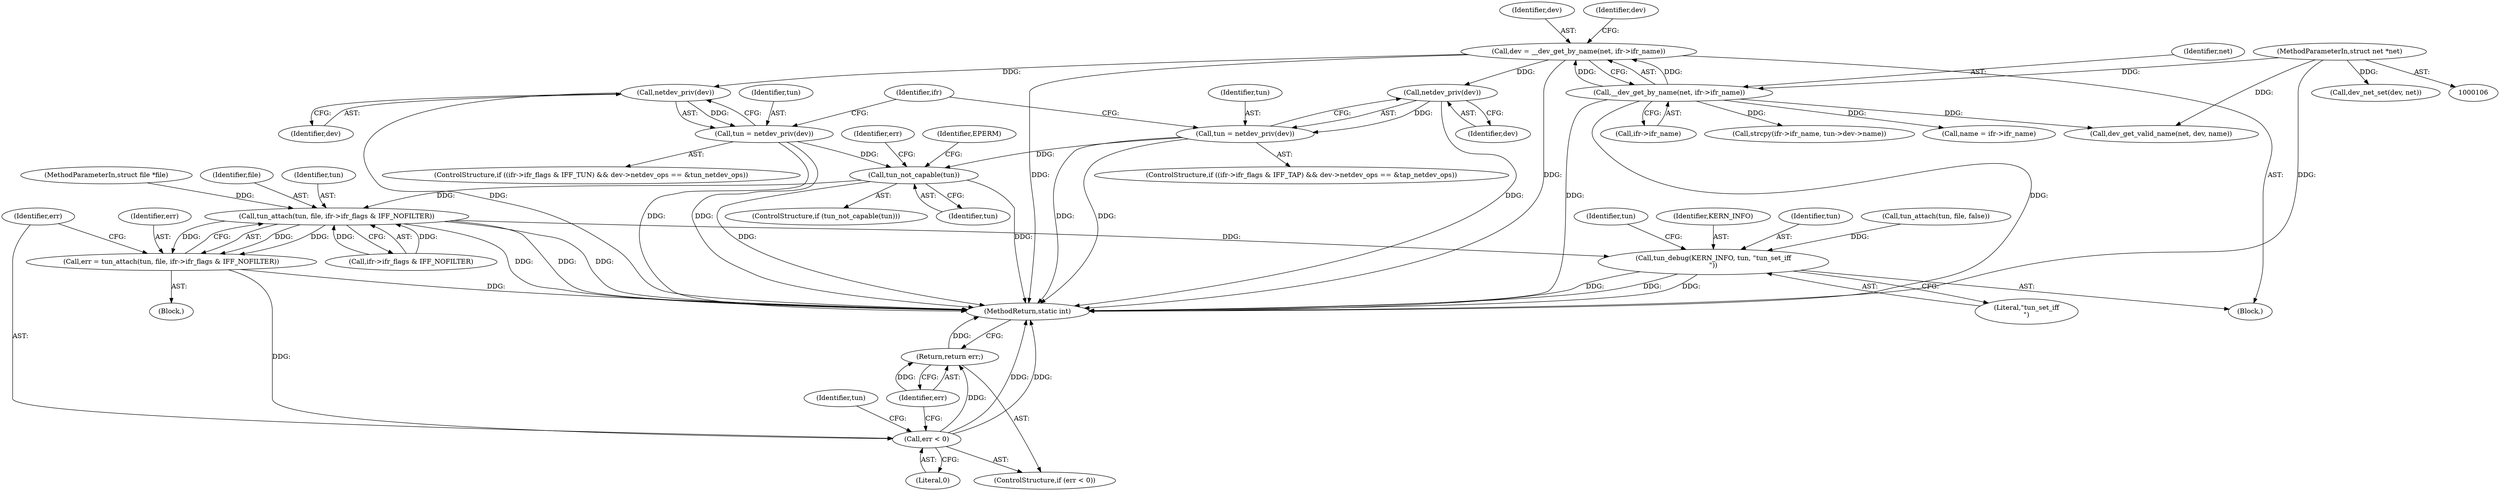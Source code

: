 digraph "0_linux_0ad646c81b2182f7fa67ec0c8c825e0ee165696d@pointer" {
"1000127" [label="(Call,dev = __dev_get_by_name(net, ifr->ifr_name))"];
"1000129" [label="(Call,__dev_get_by_name(net, ifr->ifr_name))"];
"1000107" [label="(MethodParameterIn,struct net *net)"];
"1000161" [label="(Call,netdev_priv(dev))"];
"1000159" [label="(Call,tun = netdev_priv(dev))"];
"1000205" [label="(Call,tun_not_capable(tun))"];
"1000224" [label="(Call,tun_attach(tun, file, ifr->ifr_flags & IFF_NOFILTER))"];
"1000222" [label="(Call,err = tun_attach(tun, file, ifr->ifr_flags & IFF_NOFILTER))"];
"1000233" [label="(Call,err < 0)"];
"1000236" [label="(Return,return err;)"];
"1000534" [label="(Call,tun_debug(KERN_INFO, tun, \"tun_set_iff\n\"))"];
"1000179" [label="(Call,netdev_priv(dev))"];
"1000177" [label="(Call,tun = netdev_priv(dev))"];
"1000242" [label="(Identifier,tun)"];
"1000562" [label="(Call,strcpy(ifr->ifr_name, tun->dev->name))"];
"1000224" [label="(Call,tun_attach(tun, file, ifr->ifr_flags & IFF_NOFILTER))"];
"1000330" [label="(Call,name = ifr->ifr_name)"];
"1000128" [label="(Identifier,dev)"];
"1000191" [label="(Identifier,ifr)"];
"1000232" [label="(ControlStructure,if (err < 0))"];
"1000177" [label="(Call,tun = netdev_priv(dev))"];
"1000130" [label="(Identifier,net)"];
"1000360" [label="(Call,dev_net_set(dev, net))"];
"1000223" [label="(Identifier,err)"];
"1000540" [label="(Identifier,tun)"];
"1000222" [label="(Call,err = tun_attach(tun, file, ifr->ifr_flags & IFF_NOFILTER))"];
"1000180" [label="(Identifier,dev)"];
"1000205" [label="(Call,tun_not_capable(tun))"];
"1000206" [label="(Identifier,tun)"];
"1000225" [label="(Identifier,tun)"];
"1000204" [label="(ControlStructure,if (tun_not_capable(tun)))"];
"1000110" [label="(Block,)"];
"1000535" [label="(Identifier,KERN_INFO)"];
"1000161" [label="(Call,netdev_priv(dev))"];
"1000353" [label="(Call,dev_get_valid_name(net, dev, name))"];
"1000164" [label="(ControlStructure,if ((ifr->ifr_flags & IFF_TAP) && dev->netdev_ops == &tap_netdev_ops))"];
"1000536" [label="(Identifier,tun)"];
"1000136" [label="(Block,)"];
"1000160" [label="(Identifier,tun)"];
"1000135" [label="(Identifier,dev)"];
"1000108" [label="(MethodParameterIn,struct file *file)"];
"1000146" [label="(ControlStructure,if ((ifr->ifr_flags & IFF_TUN) && dev->netdev_ops == &tun_netdev_ops))"];
"1000211" [label="(Identifier,err)"];
"1000129" [label="(Call,__dev_get_by_name(net, ifr->ifr_name))"];
"1000237" [label="(Identifier,err)"];
"1000178" [label="(Identifier,tun)"];
"1000131" [label="(Call,ifr->ifr_name)"];
"1000107" [label="(MethodParameterIn,struct net *net)"];
"1000159" [label="(Call,tun = netdev_priv(dev))"];
"1000127" [label="(Call,dev = __dev_get_by_name(net, ifr->ifr_name))"];
"1000162" [label="(Identifier,dev)"];
"1000235" [label="(Literal,0)"];
"1000233" [label="(Call,err < 0)"];
"1000537" [label="(Literal,\"tun_set_iff\n\")"];
"1000179" [label="(Call,netdev_priv(dev))"];
"1000226" [label="(Identifier,file)"];
"1000510" [label="(Call,tun_attach(tun, file, false))"];
"1000209" [label="(Identifier,EPERM)"];
"1000234" [label="(Identifier,err)"];
"1000534" [label="(Call,tun_debug(KERN_INFO, tun, \"tun_set_iff\n\"))"];
"1000236" [label="(Return,return err;)"];
"1000227" [label="(Call,ifr->ifr_flags & IFF_NOFILTER)"];
"1000594" [label="(MethodReturn,static int)"];
"1000127" -> "1000110"  [label="AST: "];
"1000127" -> "1000129"  [label="CFG: "];
"1000128" -> "1000127"  [label="AST: "];
"1000129" -> "1000127"  [label="AST: "];
"1000135" -> "1000127"  [label="CFG: "];
"1000127" -> "1000594"  [label="DDG: "];
"1000127" -> "1000594"  [label="DDG: "];
"1000129" -> "1000127"  [label="DDG: "];
"1000129" -> "1000127"  [label="DDG: "];
"1000127" -> "1000161"  [label="DDG: "];
"1000127" -> "1000179"  [label="DDG: "];
"1000129" -> "1000131"  [label="CFG: "];
"1000130" -> "1000129"  [label="AST: "];
"1000131" -> "1000129"  [label="AST: "];
"1000129" -> "1000594"  [label="DDG: "];
"1000129" -> "1000594"  [label="DDG: "];
"1000107" -> "1000129"  [label="DDG: "];
"1000129" -> "1000330"  [label="DDG: "];
"1000129" -> "1000353"  [label="DDG: "];
"1000129" -> "1000562"  [label="DDG: "];
"1000107" -> "1000106"  [label="AST: "];
"1000107" -> "1000594"  [label="DDG: "];
"1000107" -> "1000353"  [label="DDG: "];
"1000107" -> "1000360"  [label="DDG: "];
"1000161" -> "1000159"  [label="AST: "];
"1000161" -> "1000162"  [label="CFG: "];
"1000162" -> "1000161"  [label="AST: "];
"1000159" -> "1000161"  [label="CFG: "];
"1000161" -> "1000594"  [label="DDG: "];
"1000161" -> "1000159"  [label="DDG: "];
"1000159" -> "1000146"  [label="AST: "];
"1000160" -> "1000159"  [label="AST: "];
"1000191" -> "1000159"  [label="CFG: "];
"1000159" -> "1000594"  [label="DDG: "];
"1000159" -> "1000594"  [label="DDG: "];
"1000159" -> "1000205"  [label="DDG: "];
"1000205" -> "1000204"  [label="AST: "];
"1000205" -> "1000206"  [label="CFG: "];
"1000206" -> "1000205"  [label="AST: "];
"1000209" -> "1000205"  [label="CFG: "];
"1000211" -> "1000205"  [label="CFG: "];
"1000205" -> "1000594"  [label="DDG: "];
"1000205" -> "1000594"  [label="DDG: "];
"1000177" -> "1000205"  [label="DDG: "];
"1000205" -> "1000224"  [label="DDG: "];
"1000224" -> "1000222"  [label="AST: "];
"1000224" -> "1000227"  [label="CFG: "];
"1000225" -> "1000224"  [label="AST: "];
"1000226" -> "1000224"  [label="AST: "];
"1000227" -> "1000224"  [label="AST: "];
"1000222" -> "1000224"  [label="CFG: "];
"1000224" -> "1000594"  [label="DDG: "];
"1000224" -> "1000594"  [label="DDG: "];
"1000224" -> "1000594"  [label="DDG: "];
"1000224" -> "1000222"  [label="DDG: "];
"1000224" -> "1000222"  [label="DDG: "];
"1000224" -> "1000222"  [label="DDG: "];
"1000108" -> "1000224"  [label="DDG: "];
"1000227" -> "1000224"  [label="DDG: "];
"1000227" -> "1000224"  [label="DDG: "];
"1000224" -> "1000534"  [label="DDG: "];
"1000222" -> "1000136"  [label="AST: "];
"1000223" -> "1000222"  [label="AST: "];
"1000234" -> "1000222"  [label="CFG: "];
"1000222" -> "1000594"  [label="DDG: "];
"1000222" -> "1000233"  [label="DDG: "];
"1000233" -> "1000232"  [label="AST: "];
"1000233" -> "1000235"  [label="CFG: "];
"1000234" -> "1000233"  [label="AST: "];
"1000235" -> "1000233"  [label="AST: "];
"1000237" -> "1000233"  [label="CFG: "];
"1000242" -> "1000233"  [label="CFG: "];
"1000233" -> "1000594"  [label="DDG: "];
"1000233" -> "1000594"  [label="DDG: "];
"1000233" -> "1000236"  [label="DDG: "];
"1000236" -> "1000232"  [label="AST: "];
"1000236" -> "1000237"  [label="CFG: "];
"1000237" -> "1000236"  [label="AST: "];
"1000594" -> "1000236"  [label="CFG: "];
"1000236" -> "1000594"  [label="DDG: "];
"1000237" -> "1000236"  [label="DDG: "];
"1000534" -> "1000110"  [label="AST: "];
"1000534" -> "1000537"  [label="CFG: "];
"1000535" -> "1000534"  [label="AST: "];
"1000536" -> "1000534"  [label="AST: "];
"1000537" -> "1000534"  [label="AST: "];
"1000540" -> "1000534"  [label="CFG: "];
"1000534" -> "1000594"  [label="DDG: "];
"1000534" -> "1000594"  [label="DDG: "];
"1000534" -> "1000594"  [label="DDG: "];
"1000510" -> "1000534"  [label="DDG: "];
"1000179" -> "1000177"  [label="AST: "];
"1000179" -> "1000180"  [label="CFG: "];
"1000180" -> "1000179"  [label="AST: "];
"1000177" -> "1000179"  [label="CFG: "];
"1000179" -> "1000594"  [label="DDG: "];
"1000179" -> "1000177"  [label="DDG: "];
"1000177" -> "1000164"  [label="AST: "];
"1000178" -> "1000177"  [label="AST: "];
"1000191" -> "1000177"  [label="CFG: "];
"1000177" -> "1000594"  [label="DDG: "];
"1000177" -> "1000594"  [label="DDG: "];
}
